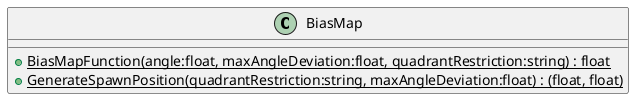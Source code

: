 @startuml
class BiasMap {
    + {static} BiasMapFunction(angle:float, maxAngleDeviation:float, quadrantRestriction:string) : float
    + {static} GenerateSpawnPosition(quadrantRestriction:string, maxAngleDeviation:float) : (float, float)
}
@enduml

